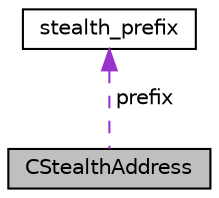 digraph "CStealthAddress"
{
  edge [fontname="Helvetica",fontsize="10",labelfontname="Helvetica",labelfontsize="10"];
  node [fontname="Helvetica",fontsize="10",shape=record];
  Node1 [label="CStealthAddress",height=0.2,width=0.4,color="black", fillcolor="grey75", style="filled", fontcolor="black"];
  Node2 -> Node1 [dir="back",color="darkorchid3",fontsize="10",style="dashed",label=" prefix" ,fontname="Helvetica"];
  Node2 [label="stealth_prefix",height=0.2,width=0.4,color="black", fillcolor="white", style="filled",URL="$d3/d99/structstealth__prefix.html"];
}
